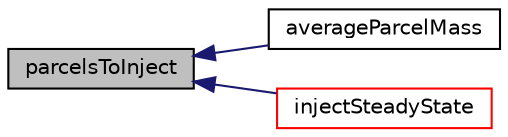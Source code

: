 digraph "parcelsToInject"
{
  bgcolor="transparent";
  edge [fontname="Helvetica",fontsize="10",labelfontname="Helvetica",labelfontsize="10"];
  node [fontname="Helvetica",fontsize="10",shape=record];
  rankdir="LR";
  Node932 [label="parcelsToInject",height=0.2,width=0.4,color="black", fillcolor="grey75", style="filled", fontcolor="black"];
  Node932 -> Node933 [dir="back",color="midnightblue",fontsize="10",style="solid",fontname="Helvetica"];
  Node933 [label="averageParcelMass",height=0.2,width=0.4,color="black",URL="$a25201.html#a8d6e9910b3b4ee07b11d7637b97348e2",tooltip="Return the average parcel mass over the injection period. "];
  Node932 -> Node934 [dir="back",color="midnightblue",fontsize="10",style="solid",fontname="Helvetica"];
  Node934 [label="injectSteadyState",height=0.2,width=0.4,color="red",URL="$a25201.html#a9c90fd504e4159250942be6d20db9095",tooltip="Main injection loop - steady-state. "];
}
